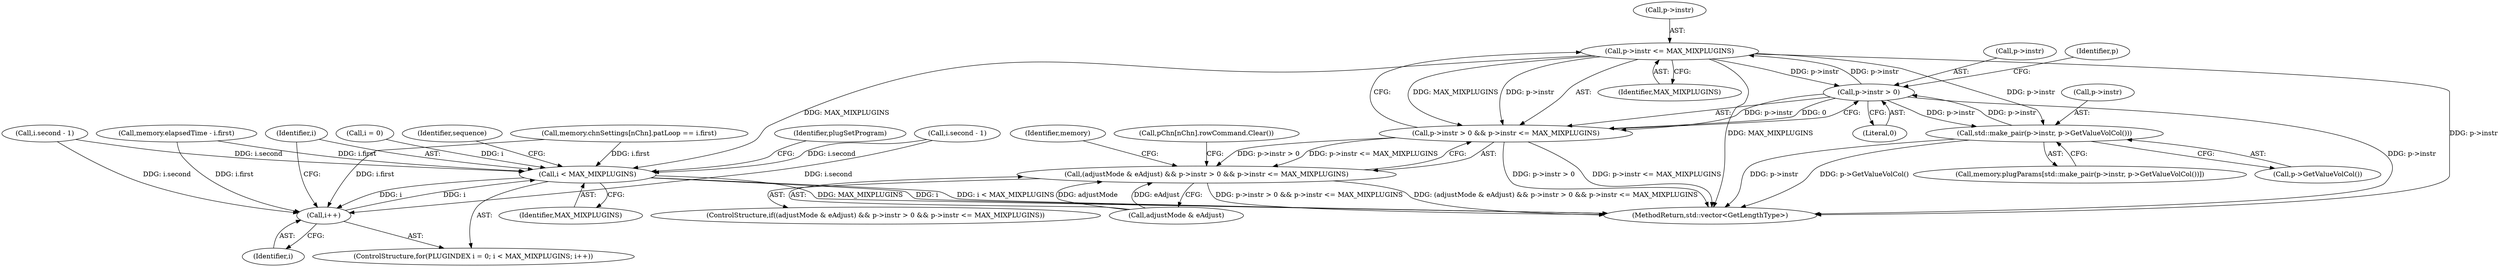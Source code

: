 digraph "0_openmpt_492022c7297ede682161d9c0ec2de15526424e76@pointer" {
"1000958" [label="(Call,p->instr <= MAX_MIXPLUGINS)"];
"1000953" [label="(Call,p->instr > 0)"];
"1000969" [label="(Call,std::make_pair(p->instr, p->GetValueVolCol()))"];
"1000958" [label="(Call,p->instr <= MAX_MIXPLUGINS)"];
"1000952" [label="(Call,p->instr > 0 && p->instr <= MAX_MIXPLUGINS)"];
"1000948" [label="(Call,(adjustMode & eAdjust) && p->instr > 0 && p->instr <= MAX_MIXPLUGINS)"];
"1003879" [label="(Call,i < MAX_MIXPLUGINS)"];
"1003882" [label="(Call,i++)"];
"1000969" [label="(Call,std::make_pair(p->instr, p->GetValueVolCol()))"];
"1000973" [label="(Call,p->GetValueVolCol())"];
"1003883" [label="(Identifier,i)"];
"1000970" [label="(Call,p->instr)"];
"1003882" [label="(Call,i++)"];
"1003923" [label="(MethodReturn,std::vector<GetLengthType>)"];
"1003527" [label="(Call,i.second - 1)"];
"1003880" [label="(Identifier,i)"];
"1003887" [label="(Identifier,plugSetProgram)"];
"1003479" [label="(Call,i.second - 1)"];
"1003876" [label="(Call,i = 0)"];
"1000962" [label="(Identifier,MAX_MIXPLUGINS)"];
"1000965" [label="(Call,memory.plugParams[std::make_pair(p->instr, p->GetValueVolCol())])"];
"1003499" [label="(Call,memory.chnSettings[nChn].patLoop == i.first)"];
"1003879" [label="(Call,i < MAX_MIXPLUGINS)"];
"1000967" [label="(Identifier,memory)"];
"1000954" [label="(Call,p->instr)"];
"1000958" [label="(Call,p->instr <= MAX_MIXPLUGINS)"];
"1003470" [label="(Call,memory.elapsedTime - i.first)"];
"1000957" [label="(Literal,0)"];
"1000952" [label="(Call,p->instr > 0 && p->instr <= MAX_MIXPLUGINS)"];
"1000948" [label="(Call,(adjustMode & eAdjust) && p->instr > 0 && p->instr <= MAX_MIXPLUGINS)"];
"1003874" [label="(ControlStructure,for(PLUGINDEX i = 0; i < MAX_MIXPLUGINS; i++))"];
"1003914" [label="(Identifier,sequence)"];
"1000959" [label="(Call,p->instr)"];
"1000947" [label="(ControlStructure,if((adjustMode & eAdjust) && p->instr > 0 && p->instr <= MAX_MIXPLUGINS))"];
"1000949" [label="(Call,adjustMode & eAdjust)"];
"1000975" [label="(Call,pChn[nChn].rowCommand.Clear())"];
"1000953" [label="(Call,p->instr > 0)"];
"1000960" [label="(Identifier,p)"];
"1003881" [label="(Identifier,MAX_MIXPLUGINS)"];
"1000958" -> "1000952"  [label="AST: "];
"1000958" -> "1000962"  [label="CFG: "];
"1000959" -> "1000958"  [label="AST: "];
"1000962" -> "1000958"  [label="AST: "];
"1000952" -> "1000958"  [label="CFG: "];
"1000958" -> "1003923"  [label="DDG: MAX_MIXPLUGINS"];
"1000958" -> "1003923"  [label="DDG: p->instr"];
"1000958" -> "1000953"  [label="DDG: p->instr"];
"1000958" -> "1000952"  [label="DDG: p->instr"];
"1000958" -> "1000952"  [label="DDG: MAX_MIXPLUGINS"];
"1000953" -> "1000958"  [label="DDG: p->instr"];
"1000958" -> "1000969"  [label="DDG: p->instr"];
"1000958" -> "1003879"  [label="DDG: MAX_MIXPLUGINS"];
"1000953" -> "1000952"  [label="AST: "];
"1000953" -> "1000957"  [label="CFG: "];
"1000954" -> "1000953"  [label="AST: "];
"1000957" -> "1000953"  [label="AST: "];
"1000960" -> "1000953"  [label="CFG: "];
"1000952" -> "1000953"  [label="CFG: "];
"1000953" -> "1003923"  [label="DDG: p->instr"];
"1000953" -> "1000952"  [label="DDG: p->instr"];
"1000953" -> "1000952"  [label="DDG: 0"];
"1000969" -> "1000953"  [label="DDG: p->instr"];
"1000953" -> "1000969"  [label="DDG: p->instr"];
"1000969" -> "1000965"  [label="AST: "];
"1000969" -> "1000973"  [label="CFG: "];
"1000970" -> "1000969"  [label="AST: "];
"1000973" -> "1000969"  [label="AST: "];
"1000965" -> "1000969"  [label="CFG: "];
"1000969" -> "1003923"  [label="DDG: p->GetValueVolCol()"];
"1000969" -> "1003923"  [label="DDG: p->instr"];
"1000952" -> "1000948"  [label="AST: "];
"1000948" -> "1000952"  [label="CFG: "];
"1000952" -> "1003923"  [label="DDG: p->instr > 0"];
"1000952" -> "1003923"  [label="DDG: p->instr <= MAX_MIXPLUGINS"];
"1000952" -> "1000948"  [label="DDG: p->instr > 0"];
"1000952" -> "1000948"  [label="DDG: p->instr <= MAX_MIXPLUGINS"];
"1000948" -> "1000947"  [label="AST: "];
"1000948" -> "1000949"  [label="CFG: "];
"1000949" -> "1000948"  [label="AST: "];
"1000967" -> "1000948"  [label="CFG: "];
"1000975" -> "1000948"  [label="CFG: "];
"1000948" -> "1003923"  [label="DDG: p->instr > 0 && p->instr <= MAX_MIXPLUGINS"];
"1000948" -> "1003923"  [label="DDG: (adjustMode & eAdjust) && p->instr > 0 && p->instr <= MAX_MIXPLUGINS"];
"1000949" -> "1000948"  [label="DDG: adjustMode"];
"1000949" -> "1000948"  [label="DDG: eAdjust"];
"1003879" -> "1003874"  [label="AST: "];
"1003879" -> "1003881"  [label="CFG: "];
"1003880" -> "1003879"  [label="AST: "];
"1003881" -> "1003879"  [label="AST: "];
"1003887" -> "1003879"  [label="CFG: "];
"1003914" -> "1003879"  [label="CFG: "];
"1003879" -> "1003923"  [label="DDG: i"];
"1003879" -> "1003923"  [label="DDG: i < MAX_MIXPLUGINS"];
"1003879" -> "1003923"  [label="DDG: MAX_MIXPLUGINS"];
"1003882" -> "1003879"  [label="DDG: i"];
"1003499" -> "1003879"  [label="DDG: i.first"];
"1003470" -> "1003879"  [label="DDG: i.first"];
"1003527" -> "1003879"  [label="DDG: i.second"];
"1003876" -> "1003879"  [label="DDG: i"];
"1003479" -> "1003879"  [label="DDG: i.second"];
"1003879" -> "1003882"  [label="DDG: i"];
"1003882" -> "1003874"  [label="AST: "];
"1003882" -> "1003883"  [label="CFG: "];
"1003883" -> "1003882"  [label="AST: "];
"1003880" -> "1003882"  [label="CFG: "];
"1003499" -> "1003882"  [label="DDG: i.first"];
"1003470" -> "1003882"  [label="DDG: i.first"];
"1003527" -> "1003882"  [label="DDG: i.second"];
"1003479" -> "1003882"  [label="DDG: i.second"];
}
